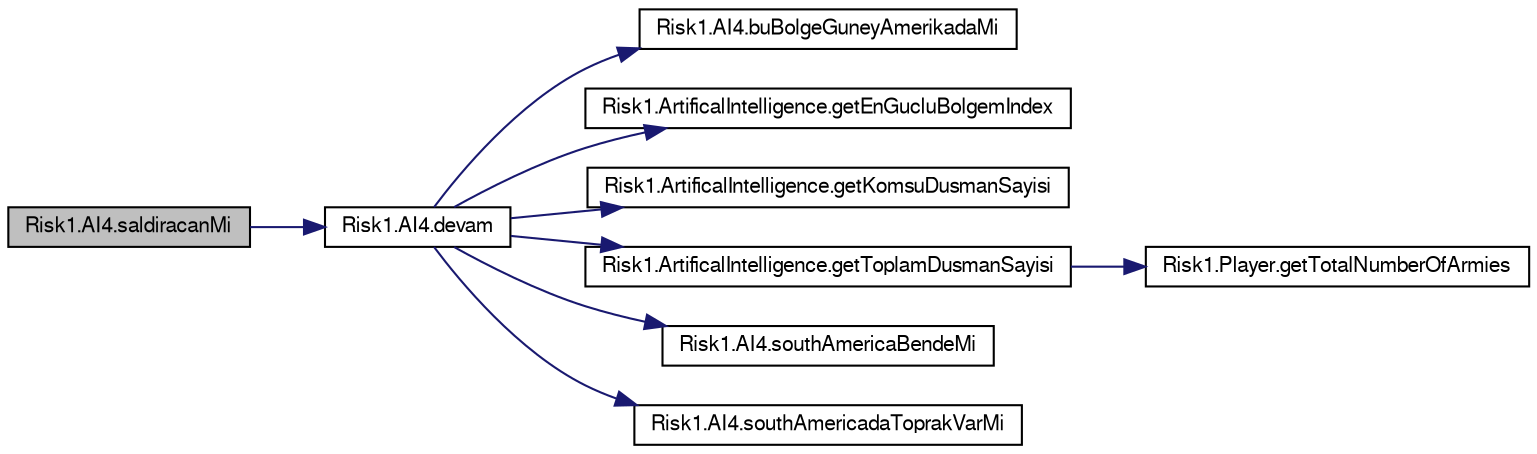 digraph G
{
  bgcolor="transparent";
  edge [fontname="FreeSans",fontsize="10",labelfontname="FreeSans",labelfontsize="10"];
  node [fontname="FreeSans",fontsize="10",shape=record];
  rankdir="LR";
  Node1 [label="Risk1.AI4.saldiracanMi",height=0.2,width=0.4,color="black", fillcolor="grey75", style="filled" fontcolor="black"];
  Node1 -> Node2 [color="midnightblue",fontsize="10",style="solid",fontname="FreeSans"];
  Node2 [label="Risk1.AI4.devam",height=0.2,width=0.4,color="black",URL="$classRisk1_1_1AI4.html#a3652393c6f74add7886cfab61c00b975",tooltip="Kullanıcının hamle yapmaya devam edip etmeyeceğini belirler."];
  Node2 -> Node3 [color="midnightblue",fontsize="10",style="solid",fontname="FreeSans"];
  Node3 [label="Risk1.AI4.buBolgeGuneyAmerikadaMi",height=0.2,width=0.4,color="black",URL="$classRisk1_1_1AI4.html#ae2f16f8a0b8f14eef4ba8f73b4b258fb"];
  Node2 -> Node4 [color="midnightblue",fontsize="10",style="solid",fontname="FreeSans"];
  Node4 [label="Risk1.ArtificalIntelligence.getEnGucluBolgemIndex",height=0.2,width=0.4,color="black",URL="$classRisk1_1_1ArtificalIntelligence.html#a0fda6d74869871d836b81e8b6b724b89",tooltip="Oyuncunun sahip olduğu bölgeler içinden en fazla sayıda asker bulunduran bölgenin indexini gönderir..."];
  Node2 -> Node5 [color="midnightblue",fontsize="10",style="solid",fontname="FreeSans"];
  Node5 [label="Risk1.ArtificalIntelligence.getKomsuDusmanSayisi",height=0.2,width=0.4,color="black",URL="$classRisk1_1_1ArtificalIntelligence.html#ab05fcfb9caa1ff3d34f40fcd2b761c7c"];
  Node2 -> Node6 [color="midnightblue",fontsize="10",style="solid",fontname="FreeSans"];
  Node6 [label="Risk1.ArtificalIntelligence.getToplamDusmanSayisi",height=0.2,width=0.4,color="black",URL="$classRisk1_1_1ArtificalIntelligence.html#a6679f397c090e382d448286783707838",tooltip="Oyunda bulunan bütün düşmanların toplam asker sayısını döndürür."];
  Node6 -> Node7 [color="midnightblue",fontsize="10",style="solid",fontname="FreeSans"];
  Node7 [label="Risk1.Player.getTotalNumberOfArmies",height=0.2,width=0.4,color="black",URL="$classRisk1_1_1Player.html#a77adac00fc3d2b33decfad9cab38a505",tooltip="Oyuncunun toplam asker sayını döndürür."];
  Node2 -> Node8 [color="midnightblue",fontsize="10",style="solid",fontname="FreeSans"];
  Node8 [label="Risk1.AI4.southAmericaBendeMi",height=0.2,width=0.4,color="black",URL="$classRisk1_1_1AI4.html#aef950f6901fd42aaa790d3d545e6e885"];
  Node2 -> Node9 [color="midnightblue",fontsize="10",style="solid",fontname="FreeSans"];
  Node9 [label="Risk1.AI4.southAmericadaToprakVarMi",height=0.2,width=0.4,color="black",URL="$classRisk1_1_1AI4.html#ae2998fb3dc70ad732185d7c33b75264d"];
}
